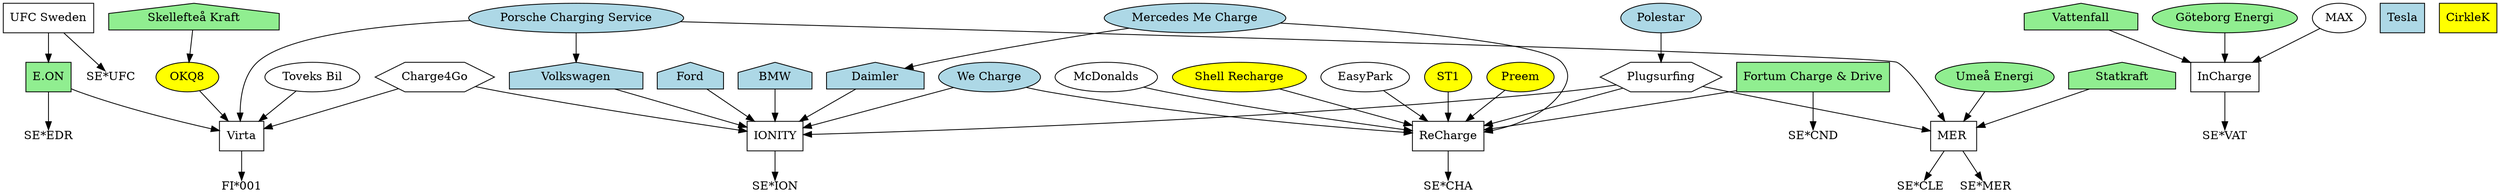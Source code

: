 // render with Graphviz or http://magjac.com/graphviz-visual-editor/
strict digraph {
    ionity [label="IONITY" shape="box"]
    recharge [label="ReCharge" shape="box"]
    incharge [label="InCharge" shape="box"]
    eon [label="E.ON" shape="box" style="filled" fillcolor="lightgreen"]
    mer [label="MER " shape="box"]
    tesla [label="Tesla" shape="box" style="filled" fillcolor="lightblue"]
    fortum [label="Fortum Charge & Drive" shape="box" style="filled" fillcolor="lightgreen"]
    ufc [label="UFC Sweden" shape="box"]
    circlek [label="CirkleK" shape="box" style="filled" fillcolor="yellow"]
    virta [label="Virta" shape="box"]

    se_cha [label="SE*CHA", shape="plain"]
    se_vat [label="SE*VAT", shape="plain"]
    se_edr [label="SE*EDR", shape="plain"]
    se_cnd [label="SE*CND", shape="plain"]
    se_mer [label="SE*MER", shape="plain"]
    se_cle [label="SE*CLE", shape="plain"]
    se_ion [label="SE*ION", shape="plain"]
    se_ufc [label="SE*UFC", shape="plain"]
    fi_001 [label="FI*001", shape="plain"]
    
    recharge->se_cha
    incharge->se_vat
    eon->se_edr
    fortum->se_cnd
    mer->se_mer
    mer->se_cle
    fortum->se_cnd
    ufc->se_ufc
    ionity->se_ion
    virta->fi_001

    charge4go [label="Charge4Go" shape="hexagon"]
    plugsurfing [label="Plugsurfing" shape="hexagon"]

    statkraft [label="Statkraft" shape="house" style="filled" fillcolor="lightgreen"]
    skelleftea [label="Skellefteå Kraft" shape="house" style="filled" fillcolor="lightgreen"]
    vattenfall [label="Vattenfall" shape="house" style="filled" fillcolor="lightgreen"]
    umea [label="Umeå Energi" style="filled" fillcolor="lightgreen"]
    goteborgenergi [label="Göteborg Energi" style="filled" fillcolor="lightgreen"]

    vw [label="Volkswagen" shape="house" style="filled" fillcolor="lightblue"]
    ford [label="Ford" shape="house" style="filled" fillcolor="lightblue"]
    daimler [label="Daimler" shape="house" style="filled" fillcolor="lightblue"]
    bmw [label="BMW" shape="house" style="filled" fillcolor="lightblue"]

    mcd [label="McDonalds"]
    max [label="MAX"]
    okq8 [label="OKQ8" style="filled" fillcolor="yellow"]
    st1 [label="ST1" style="filled" fillcolor="yellow"]
    preem [label="Preem" style="filled" fillcolor="yellow"]
    tovek [label="Toveks Bil"]
    polestar [label="Polestar" style="filled" fillcolor="lightblue"]
    porsche [label="Porsche Charging Service" style="filled" fillcolor="lightblue"]
    elli [label="We Charge" style="filled" fillcolor="lightblue"]
    mercedes [label="Mercedes Me Charge" style="filled" fillcolor="lightblue"]
    newmotion [label="Shell Recharge" style="filled" fillcolor="yellow"]
    easypark [label="EasyPark"]

    ufc->eon
    skelleftea->okq8
    polestar->plugsurfing
    plugsurfing->ionity
    plugsurfing->mer
    plugsurfing->recharge
    charge4go->ionity
    charge4go->virta
    vattenfall->incharge
    goteborgenergi->incharge
    statkraft->mer
    umea->mer
    eon->virta
    okq8->virta
    tovek->virta
    fortum->recharge
    preem->recharge
    st1->recharge
    mcd->recharge
    easypark->recharge
    vw->ionity
    ford->ionity
    daimler->ionity
    bmw->ionity
    vattenfall->incharge
    max->incharge
    newmotion->recharge

    elli->recharge
    elli->ionity

    mercedes->recharge
    mercedes->daimler
    
    porsche->vw
    porsche->virta
    porsche->mer
}
